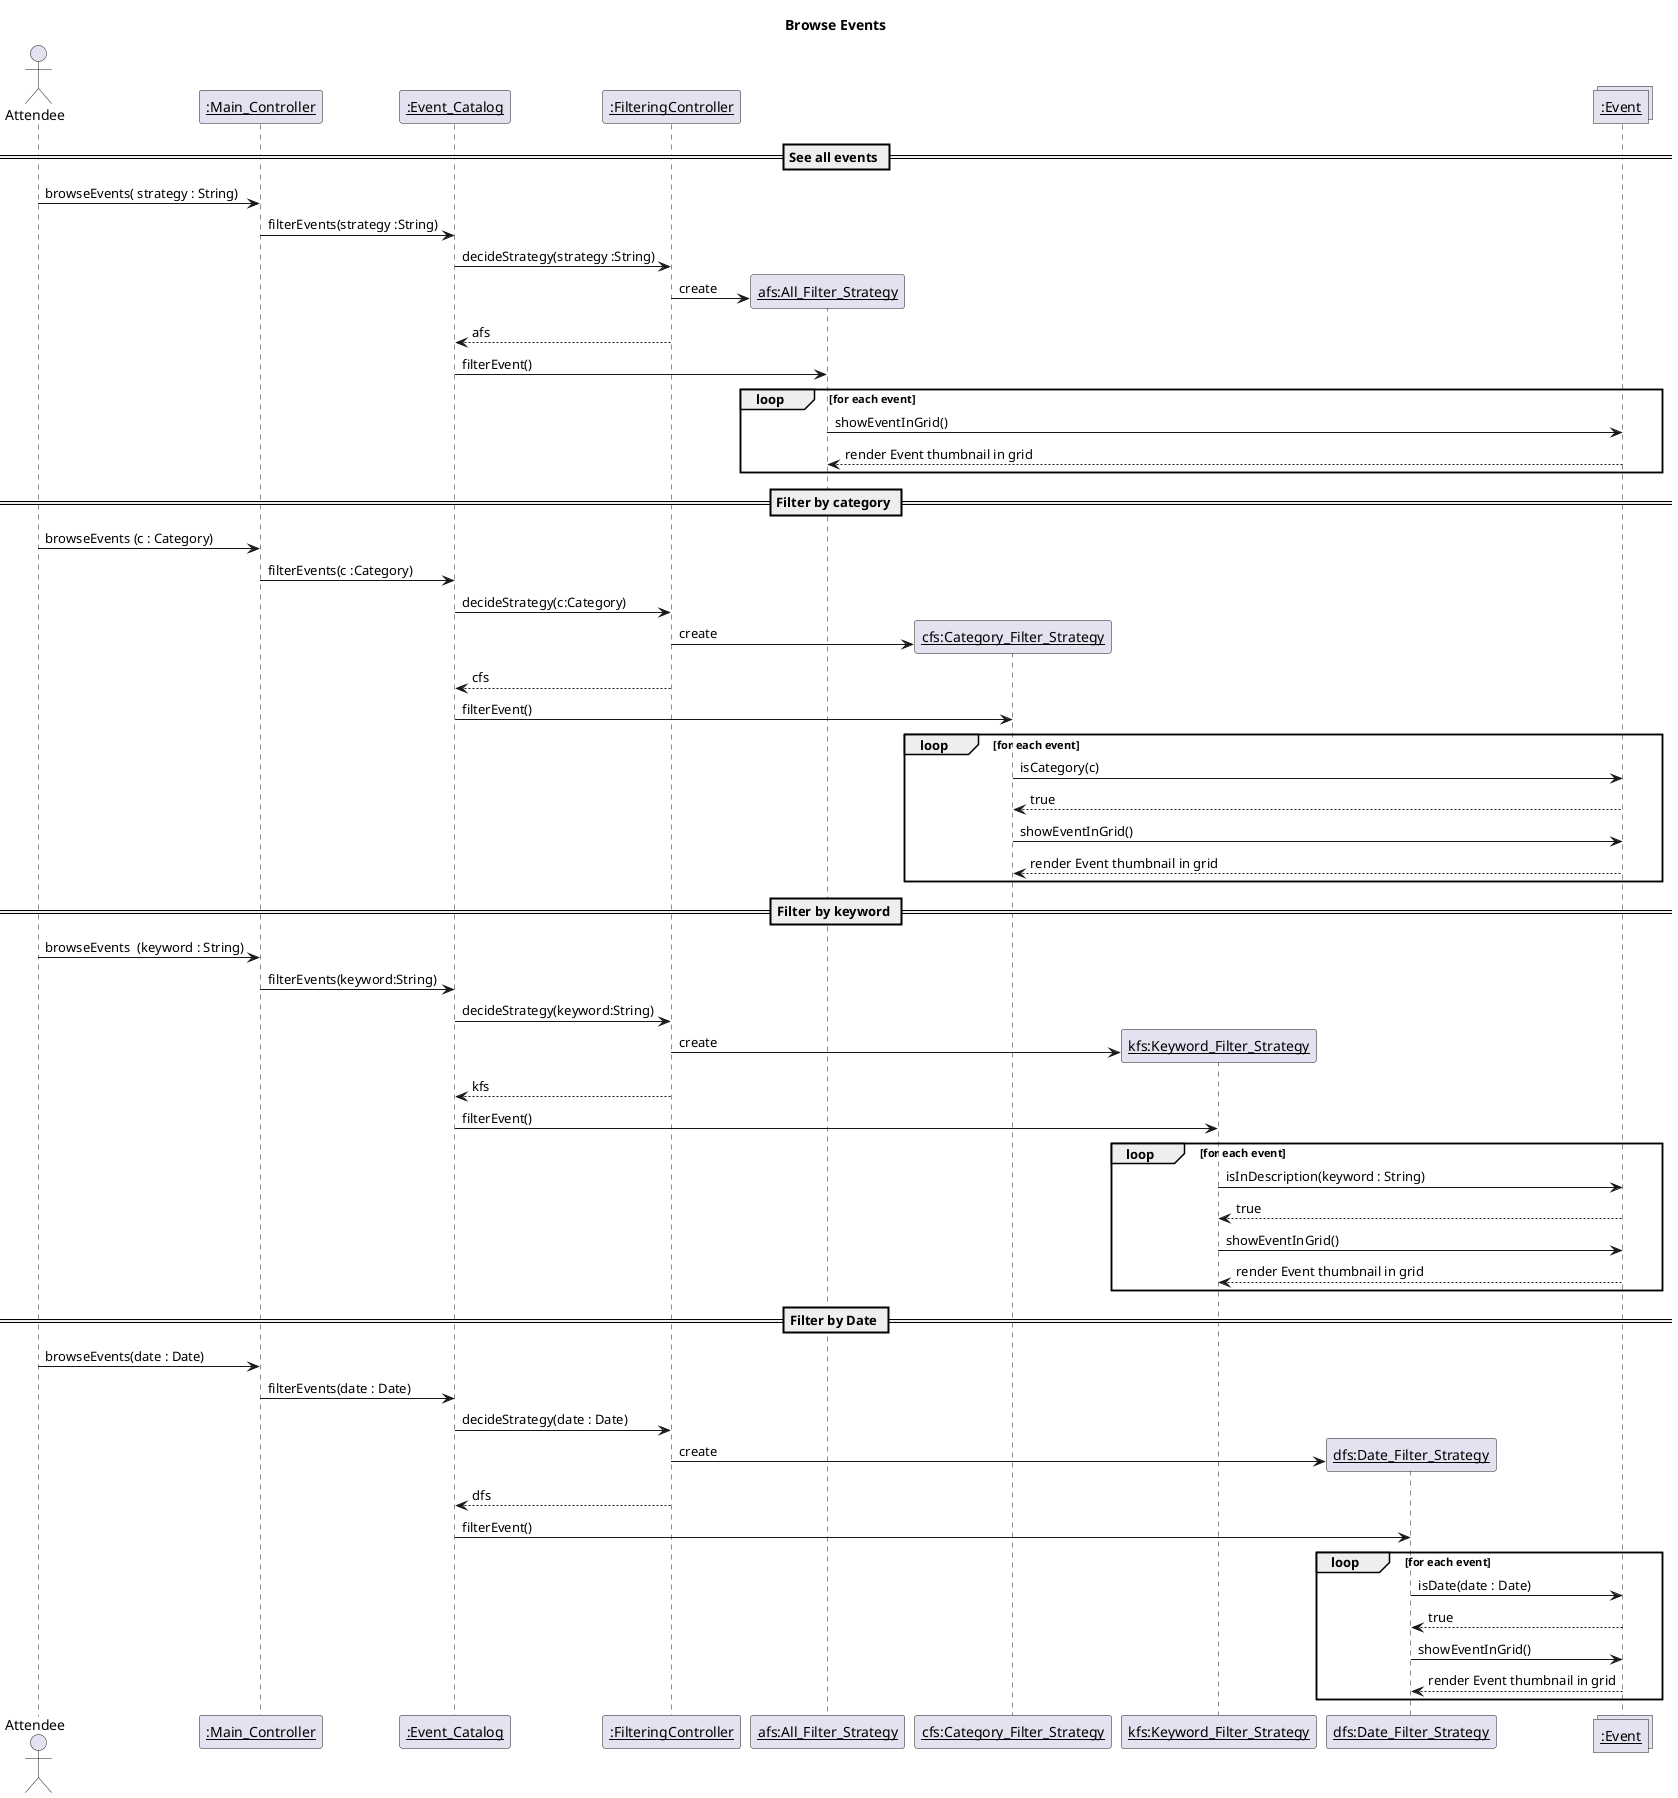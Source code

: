 @startuml

title: Browse Events

actor Attendee
participant "__:Main_Controller__" as mc
participant "__:Event_Catalog__" as ec
participant "__:FilteringController__" as fc
participant "__afs:All_Filter_Strategy__" as afs
participant "__cfs:Category_Filter_Strategy__" as cfs
participant "__kfs:Keyword_Filter_Strategy__" as kfs
participant "__dfs:Date_Filter_Strategy__" as dfs
collections "__:Event__" as event

== See all events ==
Attendee -> mc : browseEvents( strategy : String)
mc -> ec : filterEvents(strategy :String)
ec ->fc : decideStrategy(strategy :String)
fc -> afs ** : create
fc --> ec : afs

ec-> afs : filterEvent()
loop for each event
  afs -> event : showEventInGrid()
  event --> afs : render Event thumbnail in grid

end 
== Filter by category ==
Attendee -> mc : browseEvents (c : Category)
mc -> ec : filterEvents(c :Category)

ec ->fc : decideStrategy(c:Category)
fc -> cfs ** : create
fc --> ec : cfs
ec-> cfs : filterEvent()
loop for each event
  cfs -> event : isCategory(c)
  event --> cfs : true
  cfs -> event : showEventInGrid()
  event --> cfs : render Event thumbnail in grid

end 

== Filter by keyword ==
Attendee -> mc :  browseEvents  (keyword : String)
mc -> ec : filterEvents(keyword:String)

ec ->fc : decideStrategy(keyword:String)
fc -> kfs ** : create
fc --> ec : kfs
ec-> kfs : filterEvent()

loop for each event
  kfs -> event : isInDescription(keyword : String)
  event --> kfs : true
  kfs -> event : showEventInGrid()
  event --> kfs : render Event thumbnail in grid

end 

== Filter by Date ==
Attendee -> mc :  browseEvents(date : Date)
mc -> ec : filterEvents(date : Date)

ec ->fc : decideStrategy(date : Date)
fc -> dfs ** : create
fc --> ec : dfs
ec-> dfs : filterEvent()

loop for each event
  dfs -> event : isDate(date : Date)
  event --> dfs : true
  dfs -> event : showEventInGrid()
  event --> dfs : render Event thumbnail in grid

end 



@enduml